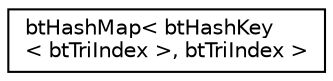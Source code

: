 digraph "Graphical Class Hierarchy"
{
  edge [fontname="Helvetica",fontsize="10",labelfontname="Helvetica",labelfontsize="10"];
  node [fontname="Helvetica",fontsize="10",shape=record];
  rankdir="LR";
  Node1 [label="btHashMap\< btHashKey\l\< btTriIndex \>, btTriIndex \>",height=0.2,width=0.4,color="black", fillcolor="white", style="filled",URL="$classbt_hash_map.html"];
}
